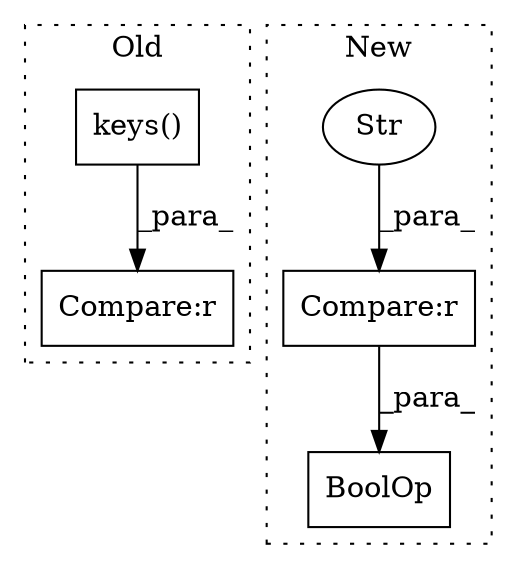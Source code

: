digraph G {
subgraph cluster0 {
1 [label="keys()" a="75" s="8635" l="13" shape="box"];
4 [label="Compare:r" a="40" s="8625" l="23" shape="box"];
label = "Old";
style="dotted";
}
subgraph cluster1 {
2 [label="BoolOp" a="72" s="8867" l="38" shape="box"];
3 [label="Compare:r" a="40" s="8885" l="20" shape="box"];
5 [label="Str" a="66" s="8895" l="10" shape="ellipse"];
label = "New";
style="dotted";
}
1 -> 4 [label="_para_"];
3 -> 2 [label="_para_"];
5 -> 3 [label="_para_"];
}